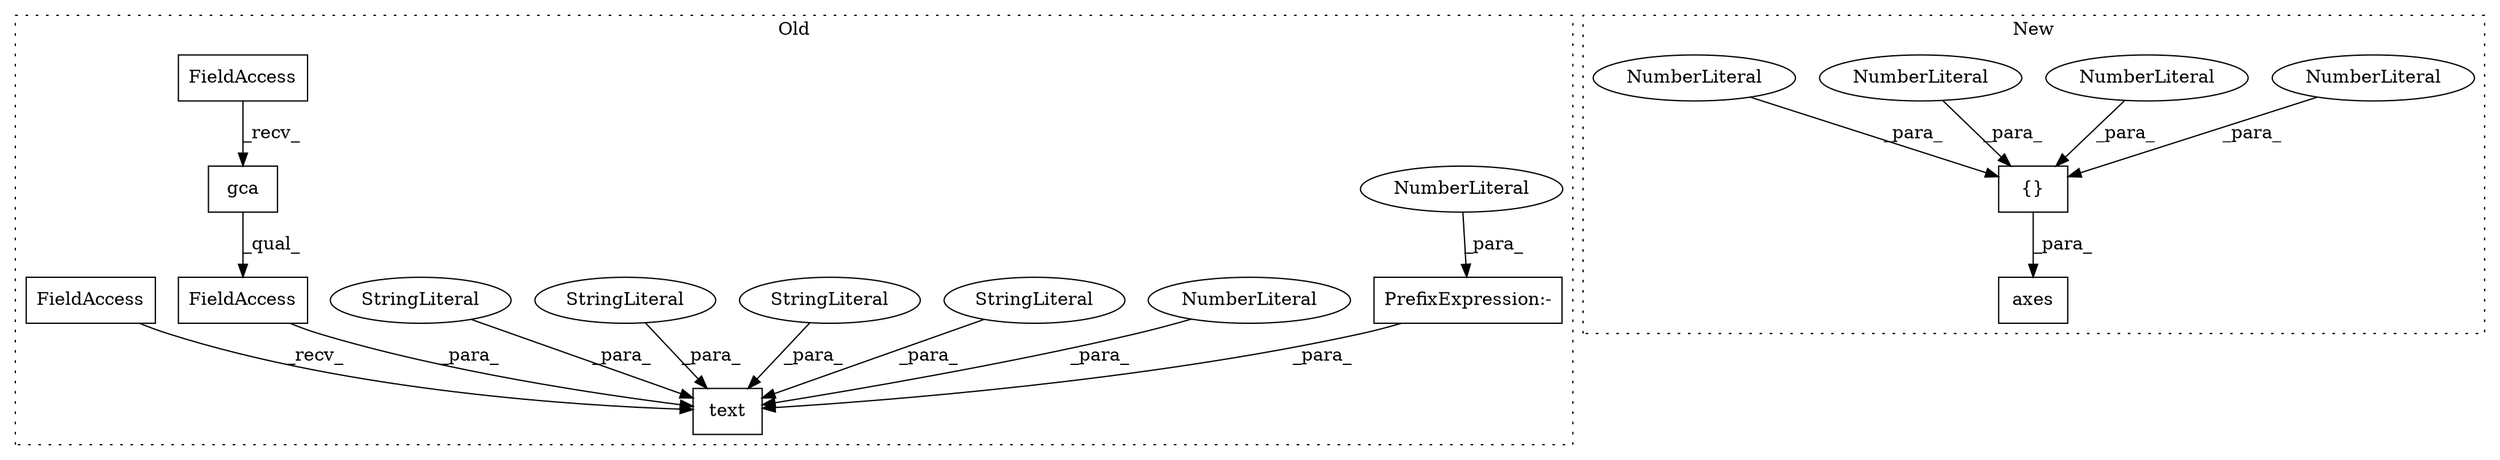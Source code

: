 digraph G {
subgraph cluster0 {
1 [label="text" a="32" s="763,887" l="5,1" shape="box"];
3 [label="PrefixExpression:-" a="38" s="768" l="1" shape="box"];
4 [label="NumberLiteral" a="34" s="769" l="3" shape="ellipse"];
9 [label="NumberLiteral" a="34" s="773" l="4" shape="ellipse"];
10 [label="FieldAccess" a="22" s="854" l="33" shape="box"];
12 [label="StringLiteral" a="45" s="825" l="10" shape="ellipse"];
13 [label="StringLiteral" a="45" s="778" l="33" shape="ellipse"];
14 [label="StringLiteral" a="45" s="812" l="6" shape="ellipse"];
15 [label="StringLiteral" a="45" s="819" l="5" shape="ellipse"];
16 [label="gca" a="32" s="872" l="5" shape="box"];
17 [label="FieldAccess" a="22" s="854" l="10" shape="box"];
18 [label="FieldAccess" a="22" s="745" l="10" shape="box"];
label = "Old";
style="dotted";
}
subgraph cluster1 {
2 [label="{}" a="4" s="230,252" l="1,1" shape="box"];
5 [label="NumberLiteral" a="34" s="248" l="4" shape="ellipse"];
6 [label="NumberLiteral" a="34" s="231" l="5" shape="ellipse"];
7 [label="NumberLiteral" a="34" s="243" l="4" shape="ellipse"];
8 [label="NumberLiteral" a="34" s="237" l="5" shape="ellipse"];
11 [label="axes" a="32" s="214,258" l="5,1" shape="box"];
label = "New";
style="dotted";
}
2 -> 11 [label="_para_"];
3 -> 1 [label="_para_"];
4 -> 3 [label="_para_"];
5 -> 2 [label="_para_"];
6 -> 2 [label="_para_"];
7 -> 2 [label="_para_"];
8 -> 2 [label="_para_"];
9 -> 1 [label="_para_"];
10 -> 1 [label="_para_"];
12 -> 1 [label="_para_"];
13 -> 1 [label="_para_"];
14 -> 1 [label="_para_"];
15 -> 1 [label="_para_"];
16 -> 10 [label="_qual_"];
17 -> 16 [label="_recv_"];
18 -> 1 [label="_recv_"];
}